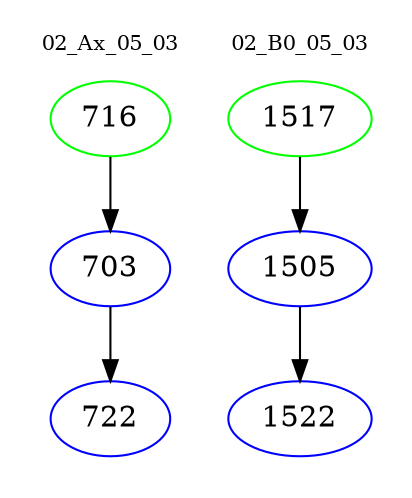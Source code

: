 digraph{
subgraph cluster_0 {
color = white
label = "02_Ax_05_03";
fontsize=10;
T0_716 [label="716", color="green"]
T0_716 -> T0_703 [color="black"]
T0_703 [label="703", color="blue"]
T0_703 -> T0_722 [color="black"]
T0_722 [label="722", color="blue"]
}
subgraph cluster_1 {
color = white
label = "02_B0_05_03";
fontsize=10;
T1_1517 [label="1517", color="green"]
T1_1517 -> T1_1505 [color="black"]
T1_1505 [label="1505", color="blue"]
T1_1505 -> T1_1522 [color="black"]
T1_1522 [label="1522", color="blue"]
}
}
